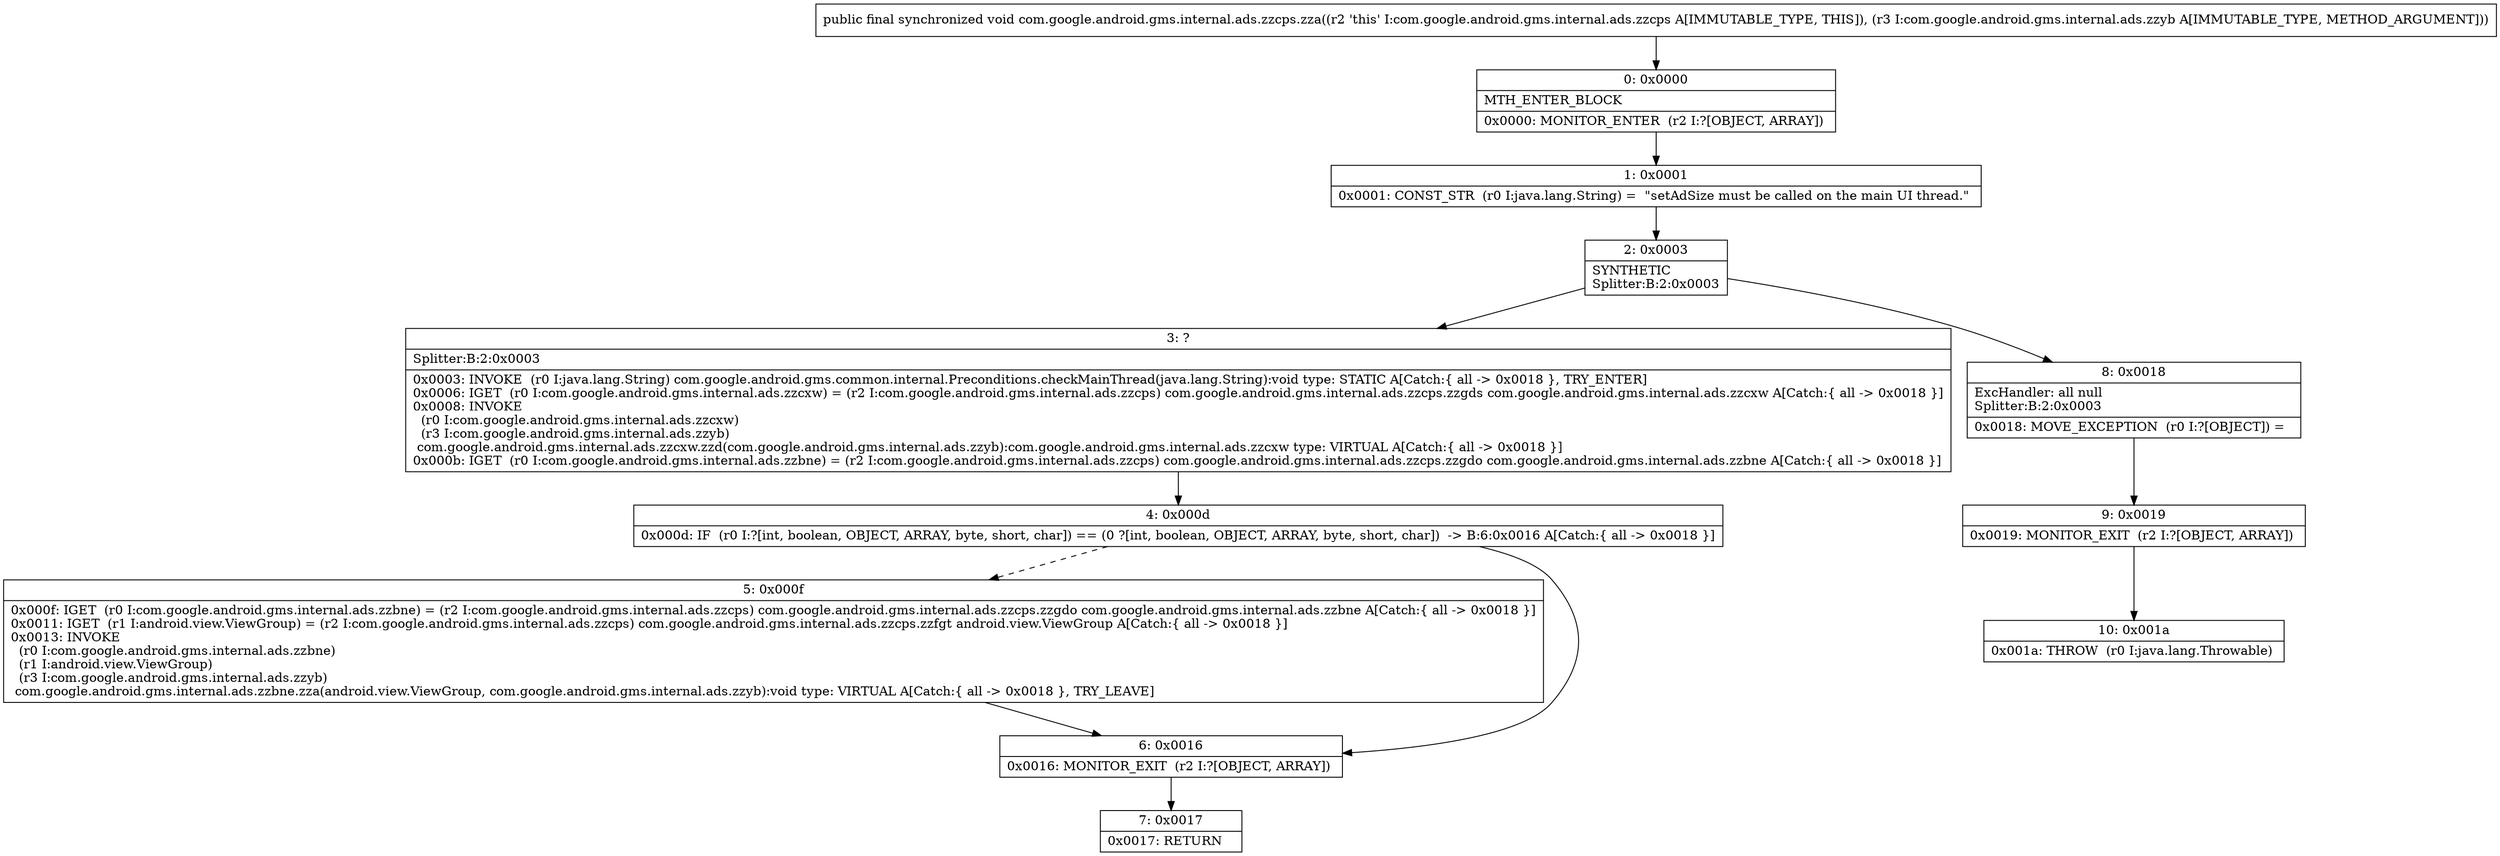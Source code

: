 digraph "CFG forcom.google.android.gms.internal.ads.zzcps.zza(Lcom\/google\/android\/gms\/internal\/ads\/zzyb;)V" {
Node_0 [shape=record,label="{0\:\ 0x0000|MTH_ENTER_BLOCK\l|0x0000: MONITOR_ENTER  (r2 I:?[OBJECT, ARRAY]) \l}"];
Node_1 [shape=record,label="{1\:\ 0x0001|0x0001: CONST_STR  (r0 I:java.lang.String) =  \"setAdSize must be called on the main UI thread.\" \l}"];
Node_2 [shape=record,label="{2\:\ 0x0003|SYNTHETIC\lSplitter:B:2:0x0003\l}"];
Node_3 [shape=record,label="{3\:\ ?|Splitter:B:2:0x0003\l|0x0003: INVOKE  (r0 I:java.lang.String) com.google.android.gms.common.internal.Preconditions.checkMainThread(java.lang.String):void type: STATIC A[Catch:\{ all \-\> 0x0018 \}, TRY_ENTER]\l0x0006: IGET  (r0 I:com.google.android.gms.internal.ads.zzcxw) = (r2 I:com.google.android.gms.internal.ads.zzcps) com.google.android.gms.internal.ads.zzcps.zzgds com.google.android.gms.internal.ads.zzcxw A[Catch:\{ all \-\> 0x0018 \}]\l0x0008: INVOKE  \l  (r0 I:com.google.android.gms.internal.ads.zzcxw)\l  (r3 I:com.google.android.gms.internal.ads.zzyb)\l com.google.android.gms.internal.ads.zzcxw.zzd(com.google.android.gms.internal.ads.zzyb):com.google.android.gms.internal.ads.zzcxw type: VIRTUAL A[Catch:\{ all \-\> 0x0018 \}]\l0x000b: IGET  (r0 I:com.google.android.gms.internal.ads.zzbne) = (r2 I:com.google.android.gms.internal.ads.zzcps) com.google.android.gms.internal.ads.zzcps.zzgdo com.google.android.gms.internal.ads.zzbne A[Catch:\{ all \-\> 0x0018 \}]\l}"];
Node_4 [shape=record,label="{4\:\ 0x000d|0x000d: IF  (r0 I:?[int, boolean, OBJECT, ARRAY, byte, short, char]) == (0 ?[int, boolean, OBJECT, ARRAY, byte, short, char])  \-\> B:6:0x0016 A[Catch:\{ all \-\> 0x0018 \}]\l}"];
Node_5 [shape=record,label="{5\:\ 0x000f|0x000f: IGET  (r0 I:com.google.android.gms.internal.ads.zzbne) = (r2 I:com.google.android.gms.internal.ads.zzcps) com.google.android.gms.internal.ads.zzcps.zzgdo com.google.android.gms.internal.ads.zzbne A[Catch:\{ all \-\> 0x0018 \}]\l0x0011: IGET  (r1 I:android.view.ViewGroup) = (r2 I:com.google.android.gms.internal.ads.zzcps) com.google.android.gms.internal.ads.zzcps.zzfgt android.view.ViewGroup A[Catch:\{ all \-\> 0x0018 \}]\l0x0013: INVOKE  \l  (r0 I:com.google.android.gms.internal.ads.zzbne)\l  (r1 I:android.view.ViewGroup)\l  (r3 I:com.google.android.gms.internal.ads.zzyb)\l com.google.android.gms.internal.ads.zzbne.zza(android.view.ViewGroup, com.google.android.gms.internal.ads.zzyb):void type: VIRTUAL A[Catch:\{ all \-\> 0x0018 \}, TRY_LEAVE]\l}"];
Node_6 [shape=record,label="{6\:\ 0x0016|0x0016: MONITOR_EXIT  (r2 I:?[OBJECT, ARRAY]) \l}"];
Node_7 [shape=record,label="{7\:\ 0x0017|0x0017: RETURN   \l}"];
Node_8 [shape=record,label="{8\:\ 0x0018|ExcHandler: all null\lSplitter:B:2:0x0003\l|0x0018: MOVE_EXCEPTION  (r0 I:?[OBJECT]) =  \l}"];
Node_9 [shape=record,label="{9\:\ 0x0019|0x0019: MONITOR_EXIT  (r2 I:?[OBJECT, ARRAY]) \l}"];
Node_10 [shape=record,label="{10\:\ 0x001a|0x001a: THROW  (r0 I:java.lang.Throwable) \l}"];
MethodNode[shape=record,label="{public final synchronized void com.google.android.gms.internal.ads.zzcps.zza((r2 'this' I:com.google.android.gms.internal.ads.zzcps A[IMMUTABLE_TYPE, THIS]), (r3 I:com.google.android.gms.internal.ads.zzyb A[IMMUTABLE_TYPE, METHOD_ARGUMENT])) }"];
MethodNode -> Node_0;
Node_0 -> Node_1;
Node_1 -> Node_2;
Node_2 -> Node_3;
Node_2 -> Node_8;
Node_3 -> Node_4;
Node_4 -> Node_5[style=dashed];
Node_4 -> Node_6;
Node_5 -> Node_6;
Node_6 -> Node_7;
Node_8 -> Node_9;
Node_9 -> Node_10;
}

